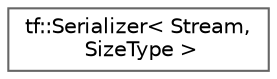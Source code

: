 digraph "类继承关系图"
{
 // LATEX_PDF_SIZE
  bgcolor="transparent";
  edge [fontname=Helvetica,fontsize=10,labelfontname=Helvetica,labelfontsize=10];
  node [fontname=Helvetica,fontsize=10,shape=box,height=0.2,width=0.4];
  rankdir="LR";
  Node0 [id="Node000000",label="tf::Serializer\< Stream,\l SizeType \>",height=0.2,width=0.4,color="grey40", fillcolor="white", style="filled",URL="$classtf_1_1_serializer.html",tooltip=" "];
}
